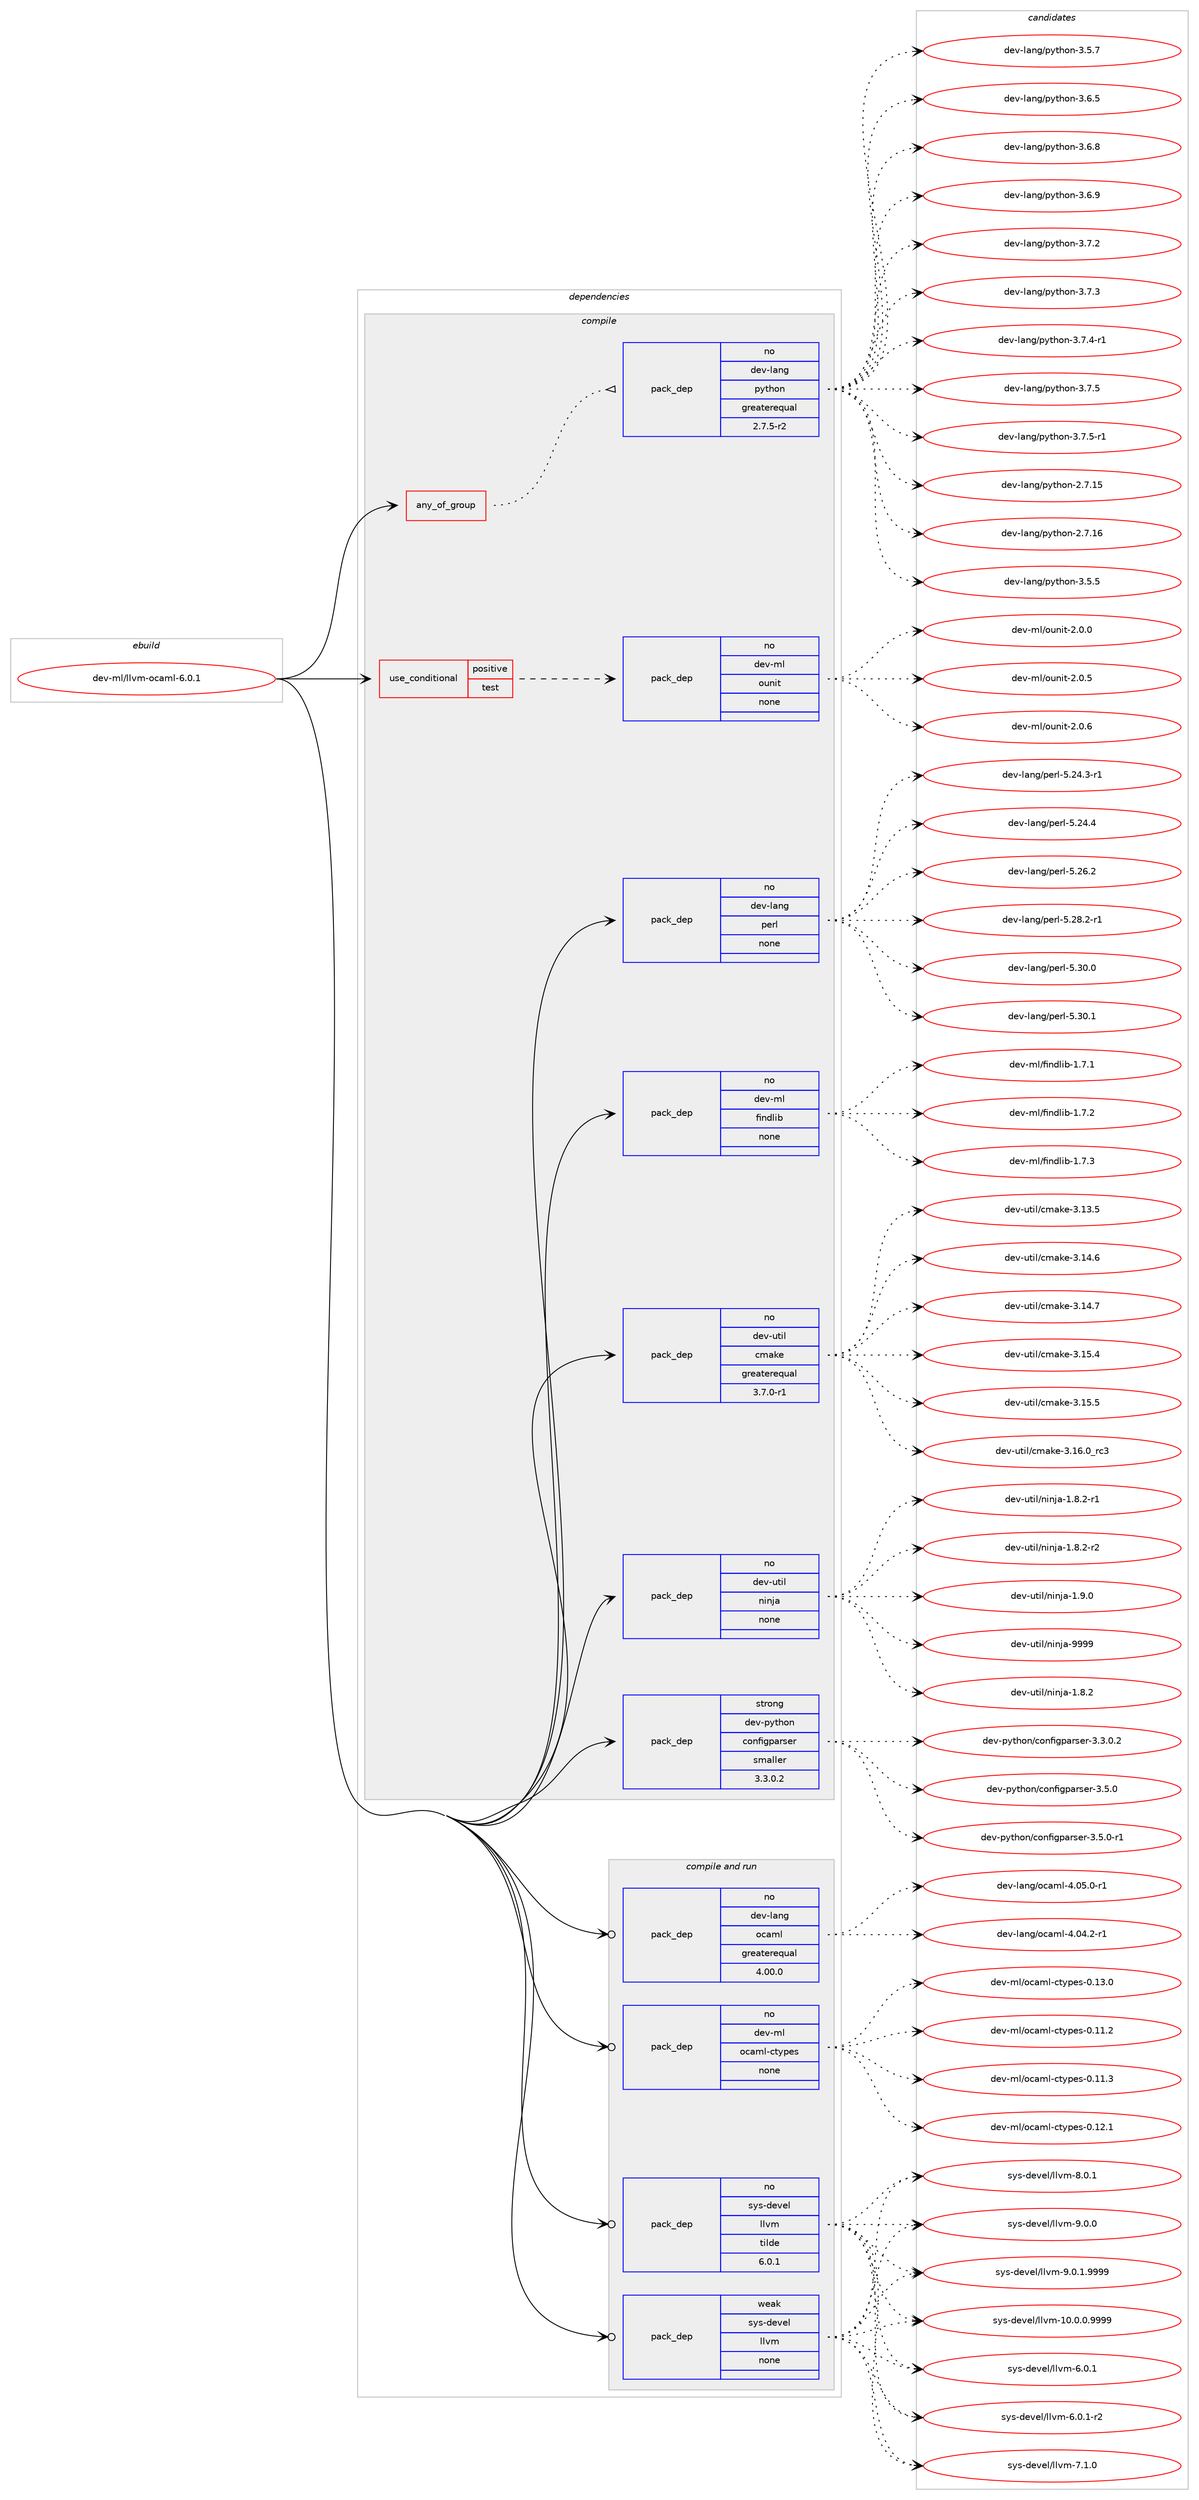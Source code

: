 digraph prolog {

# *************
# Graph options
# *************

newrank=true;
concentrate=true;
compound=true;
graph [rankdir=LR,fontname=Helvetica,fontsize=10,ranksep=1.5];#, ranksep=2.5, nodesep=0.2];
edge  [arrowhead=vee];
node  [fontname=Helvetica,fontsize=10];

# **********
# The ebuild
# **********

subgraph cluster_leftcol {
color=gray;
rank=same;
label=<<i>ebuild</i>>;
id [label="dev-ml/llvm-ocaml-6.0.1", color=red, width=4, href="../dev-ml/llvm-ocaml-6.0.1.svg"];
}

# ****************
# The dependencies
# ****************

subgraph cluster_midcol {
color=gray;
label=<<i>dependencies</i>>;
subgraph cluster_compile {
fillcolor="#eeeeee";
style=filled;
label=<<i>compile</i>>;
subgraph any11253 {
dependency571592 [label=<<TABLE BORDER="0" CELLBORDER="1" CELLSPACING="0" CELLPADDING="4"><TR><TD CELLPADDING="10">any_of_group</TD></TR></TABLE>>, shape=none, color=red];subgraph pack426874 {
dependency571593 [label=<<TABLE BORDER="0" CELLBORDER="1" CELLSPACING="0" CELLPADDING="4" WIDTH="220"><TR><TD ROWSPAN="6" CELLPADDING="30">pack_dep</TD></TR><TR><TD WIDTH="110">no</TD></TR><TR><TD>dev-lang</TD></TR><TR><TD>python</TD></TR><TR><TD>greaterequal</TD></TR><TR><TD>2.7.5-r2</TD></TR></TABLE>>, shape=none, color=blue];
}
dependency571592:e -> dependency571593:w [weight=20,style="dotted",arrowhead="oinv"];
}
id:e -> dependency571592:w [weight=20,style="solid",arrowhead="vee"];
subgraph cond133103 {
dependency571594 [label=<<TABLE BORDER="0" CELLBORDER="1" CELLSPACING="0" CELLPADDING="4"><TR><TD ROWSPAN="3" CELLPADDING="10">use_conditional</TD></TR><TR><TD>positive</TD></TR><TR><TD>test</TD></TR></TABLE>>, shape=none, color=red];
subgraph pack426875 {
dependency571595 [label=<<TABLE BORDER="0" CELLBORDER="1" CELLSPACING="0" CELLPADDING="4" WIDTH="220"><TR><TD ROWSPAN="6" CELLPADDING="30">pack_dep</TD></TR><TR><TD WIDTH="110">no</TD></TR><TR><TD>dev-ml</TD></TR><TR><TD>ounit</TD></TR><TR><TD>none</TD></TR><TR><TD></TD></TR></TABLE>>, shape=none, color=blue];
}
dependency571594:e -> dependency571595:w [weight=20,style="dashed",arrowhead="vee"];
}
id:e -> dependency571594:w [weight=20,style="solid",arrowhead="vee"];
subgraph pack426876 {
dependency571596 [label=<<TABLE BORDER="0" CELLBORDER="1" CELLSPACING="0" CELLPADDING="4" WIDTH="220"><TR><TD ROWSPAN="6" CELLPADDING="30">pack_dep</TD></TR><TR><TD WIDTH="110">no</TD></TR><TR><TD>dev-lang</TD></TR><TR><TD>perl</TD></TR><TR><TD>none</TD></TR><TR><TD></TD></TR></TABLE>>, shape=none, color=blue];
}
id:e -> dependency571596:w [weight=20,style="solid",arrowhead="vee"];
subgraph pack426877 {
dependency571597 [label=<<TABLE BORDER="0" CELLBORDER="1" CELLSPACING="0" CELLPADDING="4" WIDTH="220"><TR><TD ROWSPAN="6" CELLPADDING="30">pack_dep</TD></TR><TR><TD WIDTH="110">no</TD></TR><TR><TD>dev-ml</TD></TR><TR><TD>findlib</TD></TR><TR><TD>none</TD></TR><TR><TD></TD></TR></TABLE>>, shape=none, color=blue];
}
id:e -> dependency571597:w [weight=20,style="solid",arrowhead="vee"];
subgraph pack426878 {
dependency571598 [label=<<TABLE BORDER="0" CELLBORDER="1" CELLSPACING="0" CELLPADDING="4" WIDTH="220"><TR><TD ROWSPAN="6" CELLPADDING="30">pack_dep</TD></TR><TR><TD WIDTH="110">no</TD></TR><TR><TD>dev-util</TD></TR><TR><TD>cmake</TD></TR><TR><TD>greaterequal</TD></TR><TR><TD>3.7.0-r1</TD></TR></TABLE>>, shape=none, color=blue];
}
id:e -> dependency571598:w [weight=20,style="solid",arrowhead="vee"];
subgraph pack426879 {
dependency571599 [label=<<TABLE BORDER="0" CELLBORDER="1" CELLSPACING="0" CELLPADDING="4" WIDTH="220"><TR><TD ROWSPAN="6" CELLPADDING="30">pack_dep</TD></TR><TR><TD WIDTH="110">no</TD></TR><TR><TD>dev-util</TD></TR><TR><TD>ninja</TD></TR><TR><TD>none</TD></TR><TR><TD></TD></TR></TABLE>>, shape=none, color=blue];
}
id:e -> dependency571599:w [weight=20,style="solid",arrowhead="vee"];
subgraph pack426880 {
dependency571600 [label=<<TABLE BORDER="0" CELLBORDER="1" CELLSPACING="0" CELLPADDING="4" WIDTH="220"><TR><TD ROWSPAN="6" CELLPADDING="30">pack_dep</TD></TR><TR><TD WIDTH="110">strong</TD></TR><TR><TD>dev-python</TD></TR><TR><TD>configparser</TD></TR><TR><TD>smaller</TD></TR><TR><TD>3.3.0.2</TD></TR></TABLE>>, shape=none, color=blue];
}
id:e -> dependency571600:w [weight=20,style="solid",arrowhead="vee"];
}
subgraph cluster_compileandrun {
fillcolor="#eeeeee";
style=filled;
label=<<i>compile and run</i>>;
subgraph pack426881 {
dependency571601 [label=<<TABLE BORDER="0" CELLBORDER="1" CELLSPACING="0" CELLPADDING="4" WIDTH="220"><TR><TD ROWSPAN="6" CELLPADDING="30">pack_dep</TD></TR><TR><TD WIDTH="110">no</TD></TR><TR><TD>dev-lang</TD></TR><TR><TD>ocaml</TD></TR><TR><TD>greaterequal</TD></TR><TR><TD>4.00.0</TD></TR></TABLE>>, shape=none, color=blue];
}
id:e -> dependency571601:w [weight=20,style="solid",arrowhead="odotvee"];
subgraph pack426882 {
dependency571602 [label=<<TABLE BORDER="0" CELLBORDER="1" CELLSPACING="0" CELLPADDING="4" WIDTH="220"><TR><TD ROWSPAN="6" CELLPADDING="30">pack_dep</TD></TR><TR><TD WIDTH="110">no</TD></TR><TR><TD>dev-ml</TD></TR><TR><TD>ocaml-ctypes</TD></TR><TR><TD>none</TD></TR><TR><TD></TD></TR></TABLE>>, shape=none, color=blue];
}
id:e -> dependency571602:w [weight=20,style="solid",arrowhead="odotvee"];
subgraph pack426883 {
dependency571603 [label=<<TABLE BORDER="0" CELLBORDER="1" CELLSPACING="0" CELLPADDING="4" WIDTH="220"><TR><TD ROWSPAN="6" CELLPADDING="30">pack_dep</TD></TR><TR><TD WIDTH="110">no</TD></TR><TR><TD>sys-devel</TD></TR><TR><TD>llvm</TD></TR><TR><TD>tilde</TD></TR><TR><TD>6.0.1</TD></TR></TABLE>>, shape=none, color=blue];
}
id:e -> dependency571603:w [weight=20,style="solid",arrowhead="odotvee"];
subgraph pack426884 {
dependency571604 [label=<<TABLE BORDER="0" CELLBORDER="1" CELLSPACING="0" CELLPADDING="4" WIDTH="220"><TR><TD ROWSPAN="6" CELLPADDING="30">pack_dep</TD></TR><TR><TD WIDTH="110">weak</TD></TR><TR><TD>sys-devel</TD></TR><TR><TD>llvm</TD></TR><TR><TD>none</TD></TR><TR><TD></TD></TR></TABLE>>, shape=none, color=blue];
}
id:e -> dependency571604:w [weight=20,style="solid",arrowhead="odotvee"];
}
subgraph cluster_run {
fillcolor="#eeeeee";
style=filled;
label=<<i>run</i>>;
}
}

# **************
# The candidates
# **************

subgraph cluster_choices {
rank=same;
color=gray;
label=<<i>candidates</i>>;

subgraph choice426874 {
color=black;
nodesep=1;
choice10010111845108971101034711212111610411111045504655464953 [label="dev-lang/python-2.7.15", color=red, width=4,href="../dev-lang/python-2.7.15.svg"];
choice10010111845108971101034711212111610411111045504655464954 [label="dev-lang/python-2.7.16", color=red, width=4,href="../dev-lang/python-2.7.16.svg"];
choice100101118451089711010347112121116104111110455146534653 [label="dev-lang/python-3.5.5", color=red, width=4,href="../dev-lang/python-3.5.5.svg"];
choice100101118451089711010347112121116104111110455146534655 [label="dev-lang/python-3.5.7", color=red, width=4,href="../dev-lang/python-3.5.7.svg"];
choice100101118451089711010347112121116104111110455146544653 [label="dev-lang/python-3.6.5", color=red, width=4,href="../dev-lang/python-3.6.5.svg"];
choice100101118451089711010347112121116104111110455146544656 [label="dev-lang/python-3.6.8", color=red, width=4,href="../dev-lang/python-3.6.8.svg"];
choice100101118451089711010347112121116104111110455146544657 [label="dev-lang/python-3.6.9", color=red, width=4,href="../dev-lang/python-3.6.9.svg"];
choice100101118451089711010347112121116104111110455146554650 [label="dev-lang/python-3.7.2", color=red, width=4,href="../dev-lang/python-3.7.2.svg"];
choice100101118451089711010347112121116104111110455146554651 [label="dev-lang/python-3.7.3", color=red, width=4,href="../dev-lang/python-3.7.3.svg"];
choice1001011184510897110103471121211161041111104551465546524511449 [label="dev-lang/python-3.7.4-r1", color=red, width=4,href="../dev-lang/python-3.7.4-r1.svg"];
choice100101118451089711010347112121116104111110455146554653 [label="dev-lang/python-3.7.5", color=red, width=4,href="../dev-lang/python-3.7.5.svg"];
choice1001011184510897110103471121211161041111104551465546534511449 [label="dev-lang/python-3.7.5-r1", color=red, width=4,href="../dev-lang/python-3.7.5-r1.svg"];
dependency571593:e -> choice10010111845108971101034711212111610411111045504655464953:w [style=dotted,weight="100"];
dependency571593:e -> choice10010111845108971101034711212111610411111045504655464954:w [style=dotted,weight="100"];
dependency571593:e -> choice100101118451089711010347112121116104111110455146534653:w [style=dotted,weight="100"];
dependency571593:e -> choice100101118451089711010347112121116104111110455146534655:w [style=dotted,weight="100"];
dependency571593:e -> choice100101118451089711010347112121116104111110455146544653:w [style=dotted,weight="100"];
dependency571593:e -> choice100101118451089711010347112121116104111110455146544656:w [style=dotted,weight="100"];
dependency571593:e -> choice100101118451089711010347112121116104111110455146544657:w [style=dotted,weight="100"];
dependency571593:e -> choice100101118451089711010347112121116104111110455146554650:w [style=dotted,weight="100"];
dependency571593:e -> choice100101118451089711010347112121116104111110455146554651:w [style=dotted,weight="100"];
dependency571593:e -> choice1001011184510897110103471121211161041111104551465546524511449:w [style=dotted,weight="100"];
dependency571593:e -> choice100101118451089711010347112121116104111110455146554653:w [style=dotted,weight="100"];
dependency571593:e -> choice1001011184510897110103471121211161041111104551465546534511449:w [style=dotted,weight="100"];
}
subgraph choice426875 {
color=black;
nodesep=1;
choice1001011184510910847111117110105116455046484648 [label="dev-ml/ounit-2.0.0", color=red, width=4,href="../dev-ml/ounit-2.0.0.svg"];
choice1001011184510910847111117110105116455046484653 [label="dev-ml/ounit-2.0.5", color=red, width=4,href="../dev-ml/ounit-2.0.5.svg"];
choice1001011184510910847111117110105116455046484654 [label="dev-ml/ounit-2.0.6", color=red, width=4,href="../dev-ml/ounit-2.0.6.svg"];
dependency571595:e -> choice1001011184510910847111117110105116455046484648:w [style=dotted,weight="100"];
dependency571595:e -> choice1001011184510910847111117110105116455046484653:w [style=dotted,weight="100"];
dependency571595:e -> choice1001011184510910847111117110105116455046484654:w [style=dotted,weight="100"];
}
subgraph choice426876 {
color=black;
nodesep=1;
choice100101118451089711010347112101114108455346505246514511449 [label="dev-lang/perl-5.24.3-r1", color=red, width=4,href="../dev-lang/perl-5.24.3-r1.svg"];
choice10010111845108971101034711210111410845534650524652 [label="dev-lang/perl-5.24.4", color=red, width=4,href="../dev-lang/perl-5.24.4.svg"];
choice10010111845108971101034711210111410845534650544650 [label="dev-lang/perl-5.26.2", color=red, width=4,href="../dev-lang/perl-5.26.2.svg"];
choice100101118451089711010347112101114108455346505646504511449 [label="dev-lang/perl-5.28.2-r1", color=red, width=4,href="../dev-lang/perl-5.28.2-r1.svg"];
choice10010111845108971101034711210111410845534651484648 [label="dev-lang/perl-5.30.0", color=red, width=4,href="../dev-lang/perl-5.30.0.svg"];
choice10010111845108971101034711210111410845534651484649 [label="dev-lang/perl-5.30.1", color=red, width=4,href="../dev-lang/perl-5.30.1.svg"];
dependency571596:e -> choice100101118451089711010347112101114108455346505246514511449:w [style=dotted,weight="100"];
dependency571596:e -> choice10010111845108971101034711210111410845534650524652:w [style=dotted,weight="100"];
dependency571596:e -> choice10010111845108971101034711210111410845534650544650:w [style=dotted,weight="100"];
dependency571596:e -> choice100101118451089711010347112101114108455346505646504511449:w [style=dotted,weight="100"];
dependency571596:e -> choice10010111845108971101034711210111410845534651484648:w [style=dotted,weight="100"];
dependency571596:e -> choice10010111845108971101034711210111410845534651484649:w [style=dotted,weight="100"];
}
subgraph choice426877 {
color=black;
nodesep=1;
choice100101118451091084710210511010010810598454946554649 [label="dev-ml/findlib-1.7.1", color=red, width=4,href="../dev-ml/findlib-1.7.1.svg"];
choice100101118451091084710210511010010810598454946554650 [label="dev-ml/findlib-1.7.2", color=red, width=4,href="../dev-ml/findlib-1.7.2.svg"];
choice100101118451091084710210511010010810598454946554651 [label="dev-ml/findlib-1.7.3", color=red, width=4,href="../dev-ml/findlib-1.7.3.svg"];
dependency571597:e -> choice100101118451091084710210511010010810598454946554649:w [style=dotted,weight="100"];
dependency571597:e -> choice100101118451091084710210511010010810598454946554650:w [style=dotted,weight="100"];
dependency571597:e -> choice100101118451091084710210511010010810598454946554651:w [style=dotted,weight="100"];
}
subgraph choice426878 {
color=black;
nodesep=1;
choice1001011184511711610510847991099710710145514649514653 [label="dev-util/cmake-3.13.5", color=red, width=4,href="../dev-util/cmake-3.13.5.svg"];
choice1001011184511711610510847991099710710145514649524654 [label="dev-util/cmake-3.14.6", color=red, width=4,href="../dev-util/cmake-3.14.6.svg"];
choice1001011184511711610510847991099710710145514649524655 [label="dev-util/cmake-3.14.7", color=red, width=4,href="../dev-util/cmake-3.14.7.svg"];
choice1001011184511711610510847991099710710145514649534652 [label="dev-util/cmake-3.15.4", color=red, width=4,href="../dev-util/cmake-3.15.4.svg"];
choice1001011184511711610510847991099710710145514649534653 [label="dev-util/cmake-3.15.5", color=red, width=4,href="../dev-util/cmake-3.15.5.svg"];
choice1001011184511711610510847991099710710145514649544648951149951 [label="dev-util/cmake-3.16.0_rc3", color=red, width=4,href="../dev-util/cmake-3.16.0_rc3.svg"];
dependency571598:e -> choice1001011184511711610510847991099710710145514649514653:w [style=dotted,weight="100"];
dependency571598:e -> choice1001011184511711610510847991099710710145514649524654:w [style=dotted,weight="100"];
dependency571598:e -> choice1001011184511711610510847991099710710145514649524655:w [style=dotted,weight="100"];
dependency571598:e -> choice1001011184511711610510847991099710710145514649534652:w [style=dotted,weight="100"];
dependency571598:e -> choice1001011184511711610510847991099710710145514649534653:w [style=dotted,weight="100"];
dependency571598:e -> choice1001011184511711610510847991099710710145514649544648951149951:w [style=dotted,weight="100"];
}
subgraph choice426879 {
color=black;
nodesep=1;
choice100101118451171161051084711010511010697454946564650 [label="dev-util/ninja-1.8.2", color=red, width=4,href="../dev-util/ninja-1.8.2.svg"];
choice1001011184511711610510847110105110106974549465646504511449 [label="dev-util/ninja-1.8.2-r1", color=red, width=4,href="../dev-util/ninja-1.8.2-r1.svg"];
choice1001011184511711610510847110105110106974549465646504511450 [label="dev-util/ninja-1.8.2-r2", color=red, width=4,href="../dev-util/ninja-1.8.2-r2.svg"];
choice100101118451171161051084711010511010697454946574648 [label="dev-util/ninja-1.9.0", color=red, width=4,href="../dev-util/ninja-1.9.0.svg"];
choice1001011184511711610510847110105110106974557575757 [label="dev-util/ninja-9999", color=red, width=4,href="../dev-util/ninja-9999.svg"];
dependency571599:e -> choice100101118451171161051084711010511010697454946564650:w [style=dotted,weight="100"];
dependency571599:e -> choice1001011184511711610510847110105110106974549465646504511449:w [style=dotted,weight="100"];
dependency571599:e -> choice1001011184511711610510847110105110106974549465646504511450:w [style=dotted,weight="100"];
dependency571599:e -> choice100101118451171161051084711010511010697454946574648:w [style=dotted,weight="100"];
dependency571599:e -> choice1001011184511711610510847110105110106974557575757:w [style=dotted,weight="100"];
}
subgraph choice426880 {
color=black;
nodesep=1;
choice100101118451121211161041111104799111110102105103112971141151011144551465146484650 [label="dev-python/configparser-3.3.0.2", color=red, width=4,href="../dev-python/configparser-3.3.0.2.svg"];
choice10010111845112121116104111110479911111010210510311297114115101114455146534648 [label="dev-python/configparser-3.5.0", color=red, width=4,href="../dev-python/configparser-3.5.0.svg"];
choice100101118451121211161041111104799111110102105103112971141151011144551465346484511449 [label="dev-python/configparser-3.5.0-r1", color=red, width=4,href="../dev-python/configparser-3.5.0-r1.svg"];
dependency571600:e -> choice100101118451121211161041111104799111110102105103112971141151011144551465146484650:w [style=dotted,weight="100"];
dependency571600:e -> choice10010111845112121116104111110479911111010210510311297114115101114455146534648:w [style=dotted,weight="100"];
dependency571600:e -> choice100101118451121211161041111104799111110102105103112971141151011144551465346484511449:w [style=dotted,weight="100"];
}
subgraph choice426881 {
color=black;
nodesep=1;
choice1001011184510897110103471119997109108455246485246504511449 [label="dev-lang/ocaml-4.04.2-r1", color=red, width=4,href="../dev-lang/ocaml-4.04.2-r1.svg"];
choice1001011184510897110103471119997109108455246485346484511449 [label="dev-lang/ocaml-4.05.0-r1", color=red, width=4,href="../dev-lang/ocaml-4.05.0-r1.svg"];
dependency571601:e -> choice1001011184510897110103471119997109108455246485246504511449:w [style=dotted,weight="100"];
dependency571601:e -> choice1001011184510897110103471119997109108455246485346484511449:w [style=dotted,weight="100"];
}
subgraph choice426882 {
color=black;
nodesep=1;
choice10010111845109108471119997109108459911612111210111545484649494650 [label="dev-ml/ocaml-ctypes-0.11.2", color=red, width=4,href="../dev-ml/ocaml-ctypes-0.11.2.svg"];
choice10010111845109108471119997109108459911612111210111545484649494651 [label="dev-ml/ocaml-ctypes-0.11.3", color=red, width=4,href="../dev-ml/ocaml-ctypes-0.11.3.svg"];
choice10010111845109108471119997109108459911612111210111545484649504649 [label="dev-ml/ocaml-ctypes-0.12.1", color=red, width=4,href="../dev-ml/ocaml-ctypes-0.12.1.svg"];
choice10010111845109108471119997109108459911612111210111545484649514648 [label="dev-ml/ocaml-ctypes-0.13.0", color=red, width=4,href="../dev-ml/ocaml-ctypes-0.13.0.svg"];
dependency571602:e -> choice10010111845109108471119997109108459911612111210111545484649494650:w [style=dotted,weight="100"];
dependency571602:e -> choice10010111845109108471119997109108459911612111210111545484649494651:w [style=dotted,weight="100"];
dependency571602:e -> choice10010111845109108471119997109108459911612111210111545484649504649:w [style=dotted,weight="100"];
dependency571602:e -> choice10010111845109108471119997109108459911612111210111545484649514648:w [style=dotted,weight="100"];
}
subgraph choice426883 {
color=black;
nodesep=1;
choice1151211154510010111810110847108108118109454948464846484657575757 [label="sys-devel/llvm-10.0.0.9999", color=red, width=4,href="../sys-devel/llvm-10.0.0.9999.svg"];
choice1151211154510010111810110847108108118109455446484649 [label="sys-devel/llvm-6.0.1", color=red, width=4,href="../sys-devel/llvm-6.0.1.svg"];
choice11512111545100101118101108471081081181094554464846494511450 [label="sys-devel/llvm-6.0.1-r2", color=red, width=4,href="../sys-devel/llvm-6.0.1-r2.svg"];
choice1151211154510010111810110847108108118109455546494648 [label="sys-devel/llvm-7.1.0", color=red, width=4,href="../sys-devel/llvm-7.1.0.svg"];
choice1151211154510010111810110847108108118109455646484649 [label="sys-devel/llvm-8.0.1", color=red, width=4,href="../sys-devel/llvm-8.0.1.svg"];
choice1151211154510010111810110847108108118109455746484648 [label="sys-devel/llvm-9.0.0", color=red, width=4,href="../sys-devel/llvm-9.0.0.svg"];
choice11512111545100101118101108471081081181094557464846494657575757 [label="sys-devel/llvm-9.0.1.9999", color=red, width=4,href="../sys-devel/llvm-9.0.1.9999.svg"];
dependency571603:e -> choice1151211154510010111810110847108108118109454948464846484657575757:w [style=dotted,weight="100"];
dependency571603:e -> choice1151211154510010111810110847108108118109455446484649:w [style=dotted,weight="100"];
dependency571603:e -> choice11512111545100101118101108471081081181094554464846494511450:w [style=dotted,weight="100"];
dependency571603:e -> choice1151211154510010111810110847108108118109455546494648:w [style=dotted,weight="100"];
dependency571603:e -> choice1151211154510010111810110847108108118109455646484649:w [style=dotted,weight="100"];
dependency571603:e -> choice1151211154510010111810110847108108118109455746484648:w [style=dotted,weight="100"];
dependency571603:e -> choice11512111545100101118101108471081081181094557464846494657575757:w [style=dotted,weight="100"];
}
subgraph choice426884 {
color=black;
nodesep=1;
choice1151211154510010111810110847108108118109454948464846484657575757 [label="sys-devel/llvm-10.0.0.9999", color=red, width=4,href="../sys-devel/llvm-10.0.0.9999.svg"];
choice1151211154510010111810110847108108118109455446484649 [label="sys-devel/llvm-6.0.1", color=red, width=4,href="../sys-devel/llvm-6.0.1.svg"];
choice11512111545100101118101108471081081181094554464846494511450 [label="sys-devel/llvm-6.0.1-r2", color=red, width=4,href="../sys-devel/llvm-6.0.1-r2.svg"];
choice1151211154510010111810110847108108118109455546494648 [label="sys-devel/llvm-7.1.0", color=red, width=4,href="../sys-devel/llvm-7.1.0.svg"];
choice1151211154510010111810110847108108118109455646484649 [label="sys-devel/llvm-8.0.1", color=red, width=4,href="../sys-devel/llvm-8.0.1.svg"];
choice1151211154510010111810110847108108118109455746484648 [label="sys-devel/llvm-9.0.0", color=red, width=4,href="../sys-devel/llvm-9.0.0.svg"];
choice11512111545100101118101108471081081181094557464846494657575757 [label="sys-devel/llvm-9.0.1.9999", color=red, width=4,href="../sys-devel/llvm-9.0.1.9999.svg"];
dependency571604:e -> choice1151211154510010111810110847108108118109454948464846484657575757:w [style=dotted,weight="100"];
dependency571604:e -> choice1151211154510010111810110847108108118109455446484649:w [style=dotted,weight="100"];
dependency571604:e -> choice11512111545100101118101108471081081181094554464846494511450:w [style=dotted,weight="100"];
dependency571604:e -> choice1151211154510010111810110847108108118109455546494648:w [style=dotted,weight="100"];
dependency571604:e -> choice1151211154510010111810110847108108118109455646484649:w [style=dotted,weight="100"];
dependency571604:e -> choice1151211154510010111810110847108108118109455746484648:w [style=dotted,weight="100"];
dependency571604:e -> choice11512111545100101118101108471081081181094557464846494657575757:w [style=dotted,weight="100"];
}
}

}
